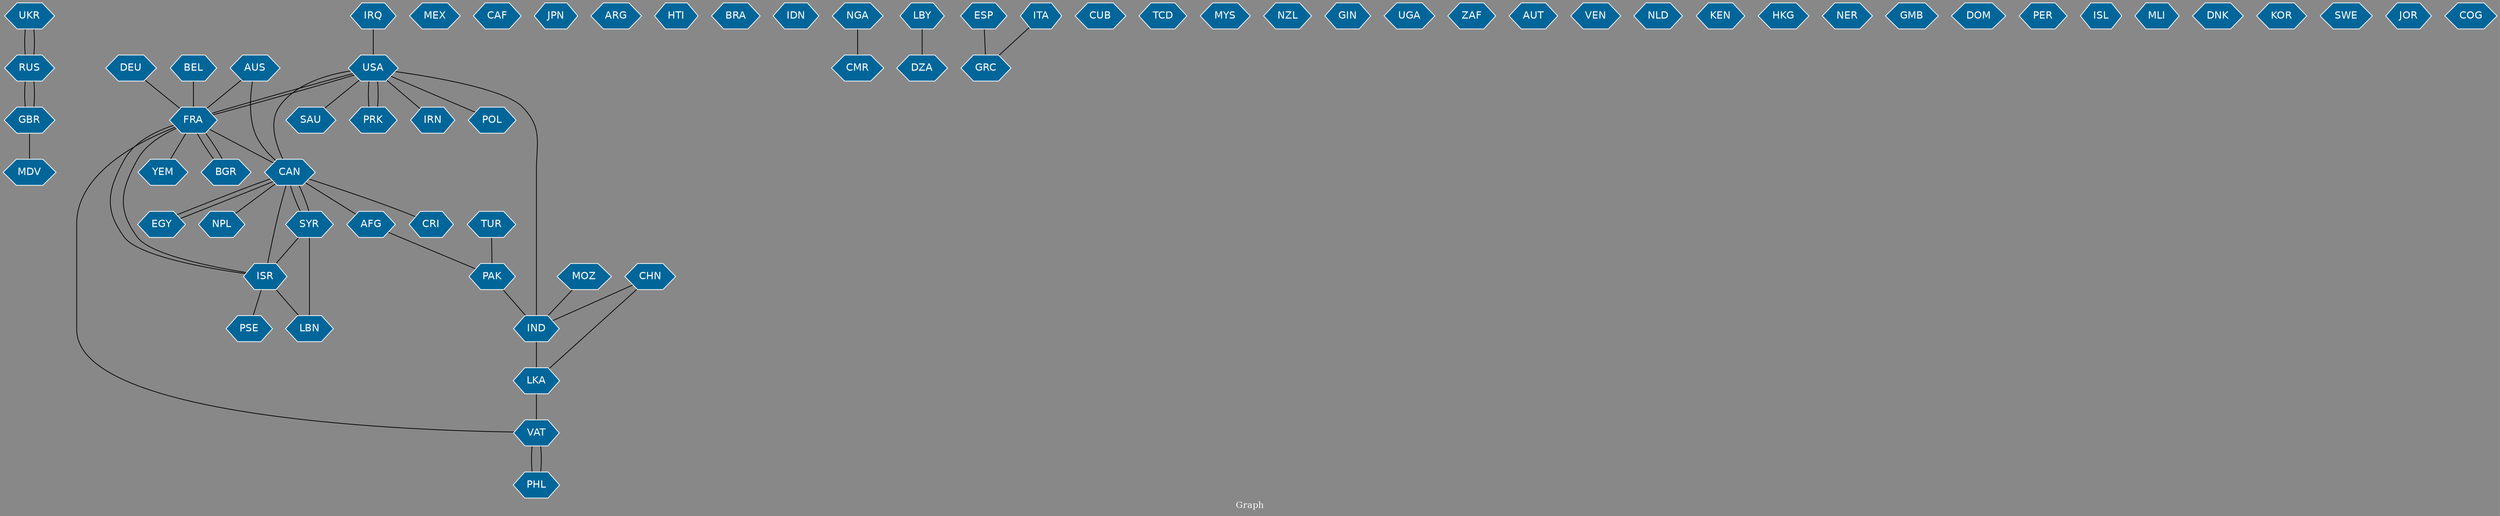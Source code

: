 // Countries together in item graph
graph {
	graph [bgcolor="#888888" fontcolor=white fontsize=12 label="Graph" outputorder=edgesfirst overlap=prism]
	node [color=white fillcolor="#006699" fontcolor=white fontname=Helvetica shape=hexagon style=filled]
	edge [arrowhead=open color=black fontcolor=white fontname=Courier fontsize=12]
		UKR [label=UKR]
		USA [label=USA]
		POL [label=POL]
		MEX [label=MEX]
		CAF [label=CAF]
		FRA [label=FRA]
		CRI [label=CRI]
		JPN [label=JPN]
		ARG [label=ARG]
		SAU [label=SAU]
		HTI [label=HTI]
		SYR [label=SYR]
		DEU [label=DEU]
		ISR [label=ISR]
		BRA [label=BRA]
		IDN [label=IDN]
		GBR [label=GBR]
		NGA [label=NGA]
		IRQ [label=IRQ]
		YEM [label=YEM]
		RUS [label=RUS]
		LKA [label=LKA]
		CAN [label=CAN]
		LBY [label=LBY]
		BEL [label=BEL]
		IND [label=IND]
		BGR [label=BGR]
		PRK [label=PRK]
		PSE [label=PSE]
		VAT [label=VAT]
		PHL [label=PHL]
		IRN [label=IRN]
		ESP [label=ESP]
		EGY [label=EGY]
		ITA [label=ITA]
		GRC [label=GRC]
		CUB [label=CUB]
		PAK [label=PAK]
		CHN [label=CHN]
		LBN [label=LBN]
		TUR [label=TUR]
		NPL [label=NPL]
		TCD [label=TCD]
		MYS [label=MYS]
		NZL [label=NZL]
		GIN [label=GIN]
		MDV [label=MDV]
		AUS [label=AUS]
		UGA [label=UGA]
		ZAF [label=ZAF]
		AUT [label=AUT]
		DZA [label=DZA]
		MOZ [label=MOZ]
		VEN [label=VEN]
		NLD [label=NLD]
		KEN [label=KEN]
		AFG [label=AFG]
		HKG [label=HKG]
		NER [label=NER]
		GMB [label=GMB]
		DOM [label=DOM]
		PER [label=PER]
		ISL [label=ISL]
		MLI [label=MLI]
		DNK [label=DNK]
		KOR [label=KOR]
		CMR [label=CMR]
		SWE [label=SWE]
		JOR [label=JOR]
		COG [label=COG]
			MOZ -- IND [weight=1]
			FRA -- USA [weight=1]
			DEU -- FRA [weight=2]
			ISR -- PSE [weight=2]
			CAN -- NPL [weight=1]
			ITA -- GRC [weight=1]
			CAN -- EGY [weight=1]
			CAN -- ISR [weight=1]
			PHL -- VAT [weight=1]
			ESP -- GRC [weight=1]
			CHN -- LKA [weight=1]
			CAN -- AFG [weight=1]
			CAN -- USA [weight=1]
			AUS -- CAN [weight=1]
			IRQ -- USA [weight=1]
			USA -- POL [weight=1]
			CAN -- CRI [weight=1]
			ISR -- FRA [weight=1]
			IND -- USA [weight=1]
			FRA -- CAN [weight=2]
			LBY -- DZA [weight=1]
			CHN -- IND [weight=1]
			IND -- LKA [weight=1]
			USA -- SAU [weight=1]
			UKR -- RUS [weight=1]
			GBR -- MDV [weight=1]
			NGA -- CMR [weight=1]
			SYR -- ISR [weight=1]
			FRA -- BGR [weight=1]
			USA -- IRN [weight=2]
			SYR -- LBN [weight=2]
			SYR -- CAN [weight=1]
			USA -- FRA [weight=2]
			RUS -- GBR [weight=1]
			CAN -- SYR [weight=2]
			AUS -- FRA [weight=1]
			VAT -- PHL [weight=2]
			FRA -- YEM [weight=2]
			BGR -- FRA [weight=1]
			GBR -- RUS [weight=1]
			FRA -- ISR [weight=1]
			RUS -- UKR [weight=1]
			PAK -- IND [weight=2]
			EGY -- CAN [weight=2]
			VAT -- FRA [weight=1]
			PRK -- USA [weight=1]
			BEL -- FRA [weight=1]
			AFG -- PAK [weight=1]
			ISR -- LBN [weight=3]
			TUR -- PAK [weight=1]
			LKA -- VAT [weight=2]
			USA -- PRK [weight=1]
}